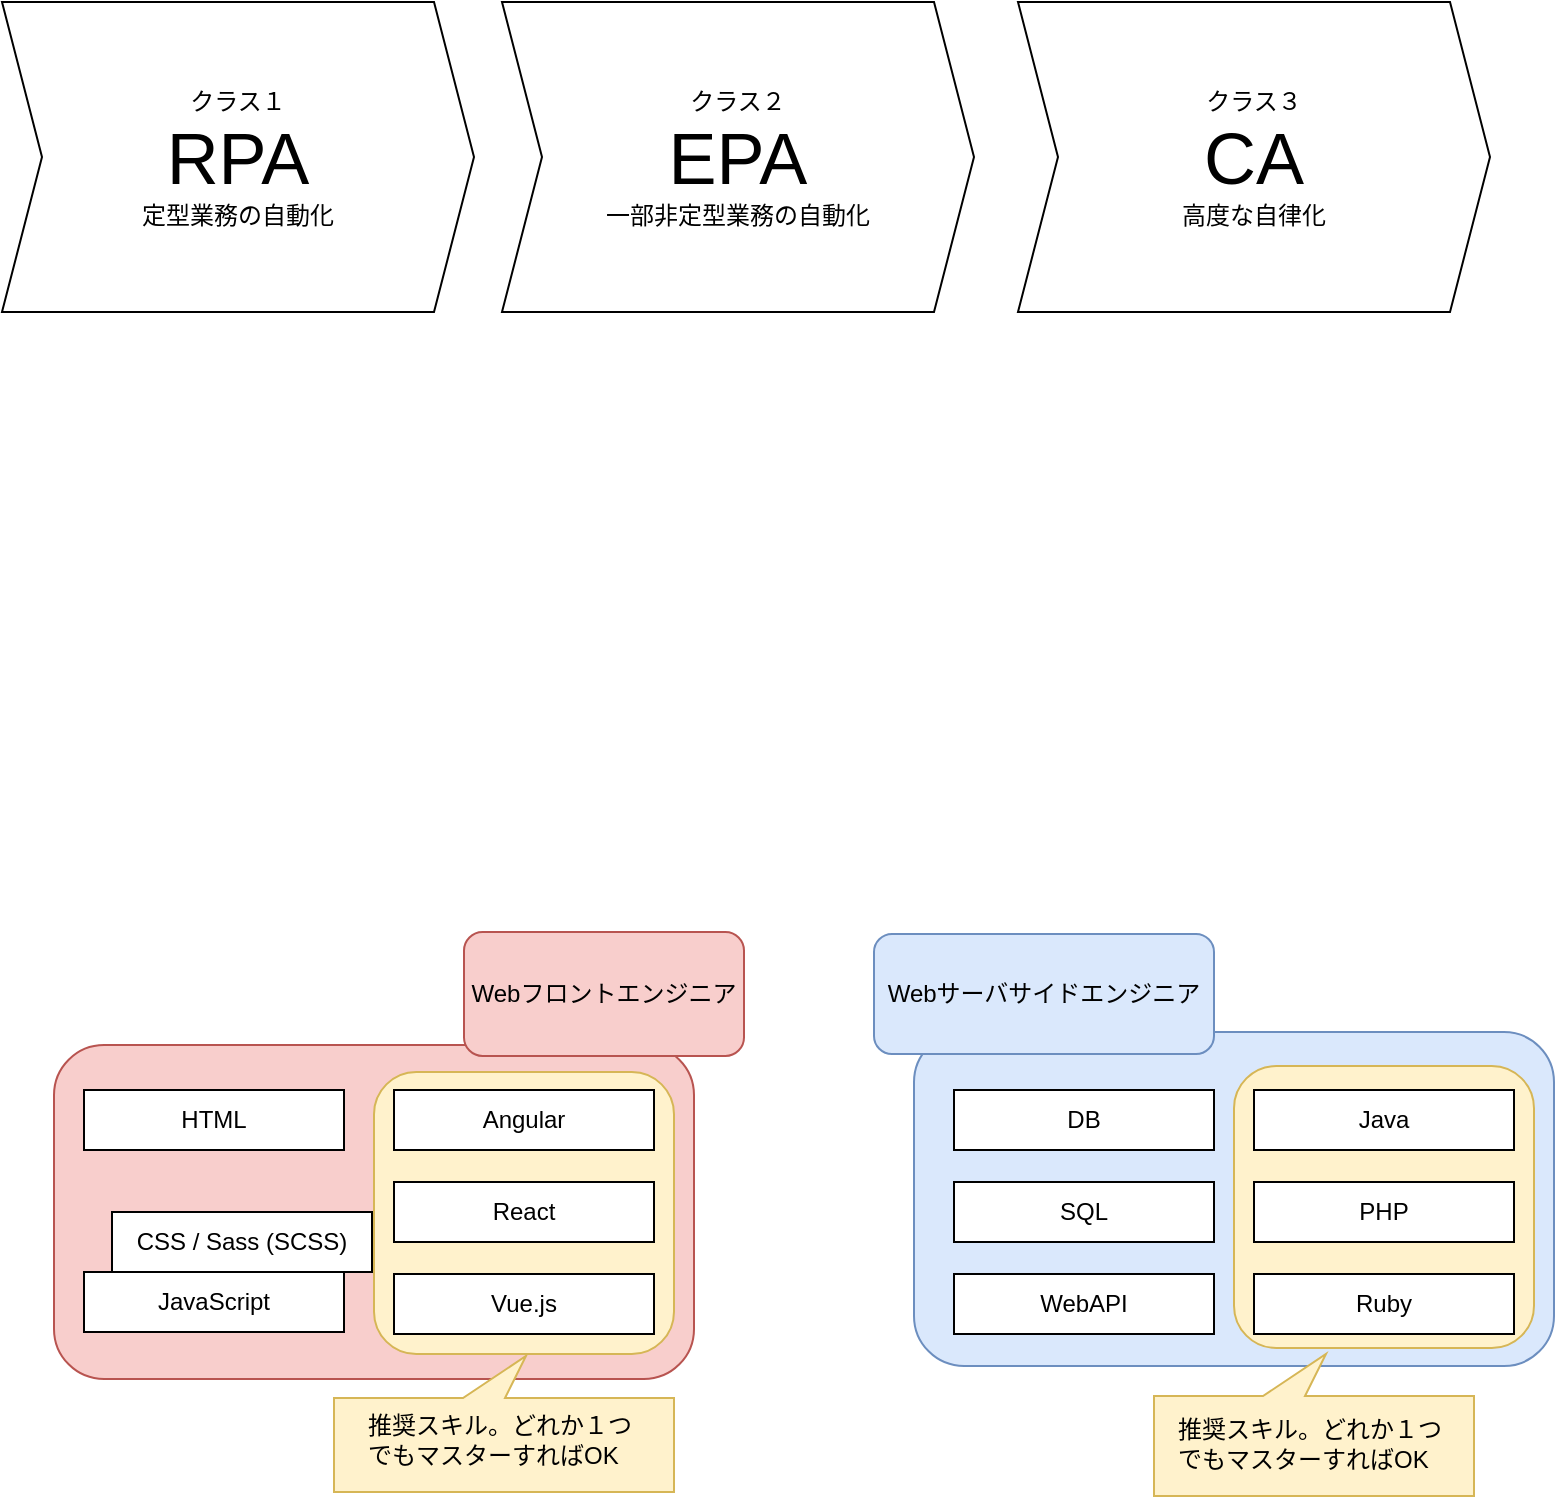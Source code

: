 <mxfile version="11.3.0" type="github" pages="1"><diagram id="ZhdRAIFWz7F65hQL_hnj" name="Page-1"><mxGraphModel dx="1024" dy="534" grid="1" gridSize="10" guides="1" tooltips="1" connect="1" arrows="1" fold="1" page="1" pageScale="1" pageWidth="827" pageHeight="1169" math="0" shadow="0"><root><mxCell id="0"/><mxCell id="1" parent="0"/><mxCell id="ET1Zk5FJsK1bt_0yzdZu-54" value="" style="rounded=1;whiteSpace=wrap;html=1;strokeColor=#6c8ebf;fillColor=#dae8fc;" parent="1" vertex="1"><mxGeometry x="490" y="540" width="320" height="167" as="geometry"/></mxCell><mxCell id="ET1Zk5FJsK1bt_0yzdZu-77" value="" style="rounded=1;whiteSpace=wrap;html=1;strokeColor=#d6b656;fillColor=#fff2cc;" parent="1" vertex="1"><mxGeometry x="650" y="557" width="150" height="141" as="geometry"/></mxCell><mxCell id="ET1Zk5FJsK1bt_0yzdZu-51" value="" style="rounded=1;whiteSpace=wrap;html=1;strokeColor=#b85450;fillColor=#f8cecc;" parent="1" vertex="1"><mxGeometry x="60" y="546.5" width="320" height="167" as="geometry"/></mxCell><mxCell id="ET1Zk5FJsK1bt_0yzdZu-76" value="" style="rounded=1;whiteSpace=wrap;html=1;strokeColor=#d6b656;fillColor=#fff2cc;" parent="1" vertex="1"><mxGeometry x="220" y="560" width="150" height="141" as="geometry"/></mxCell><mxCell id="ET1Zk5FJsK1bt_0yzdZu-9" value="Webフロントエンジニア" style="rounded=1;whiteSpace=wrap;html=1;fillColor=#f8cecc;strokeColor=#b85450;" parent="1" vertex="1"><mxGeometry x="265" y="490" width="140" height="62" as="geometry"/></mxCell><mxCell id="ET1Zk5FJsK1bt_0yzdZu-12" value="Webサーバサイドエンジニア" style="rounded=1;whiteSpace=wrap;html=1;fillColor=#dae8fc;strokeColor=#6c8ebf;" parent="1" vertex="1"><mxGeometry x="470" y="491" width="170" height="60" as="geometry"/></mxCell><mxCell id="ET1Zk5FJsK1bt_0yzdZu-14" value="HTML" style="rounded=0;whiteSpace=wrap;html=1;" parent="1" vertex="1"><mxGeometry x="75" y="569" width="130" height="30" as="geometry"/></mxCell><mxCell id="ET1Zk5FJsK1bt_0yzdZu-15" value="CSS / Sass (SCSS)" style="rounded=0;whiteSpace=wrap;html=1;" parent="1" vertex="1"><mxGeometry x="89" y="630" width="130" height="30" as="geometry"/></mxCell><mxCell id="ET1Zk5FJsK1bt_0yzdZu-17" value="JavaScript" style="rounded=0;whiteSpace=wrap;html=1;" parent="1" vertex="1"><mxGeometry x="75" y="660" width="130" height="30" as="geometry"/></mxCell><mxCell id="ET1Zk5FJsK1bt_0yzdZu-20" value="Angular" style="rounded=0;whiteSpace=wrap;html=1;" parent="1" vertex="1"><mxGeometry x="230" y="569" width="130" height="30" as="geometry"/></mxCell><mxCell id="ET1Zk5FJsK1bt_0yzdZu-21" value="React" style="rounded=0;whiteSpace=wrap;html=1;" parent="1" vertex="1"><mxGeometry x="230" y="615" width="130" height="30" as="geometry"/></mxCell><mxCell id="ET1Zk5FJsK1bt_0yzdZu-22" value="Vue.js" style="rounded=0;whiteSpace=wrap;html=1;" parent="1" vertex="1"><mxGeometry x="230" y="661" width="130" height="30" as="geometry"/></mxCell><mxCell id="ET1Zk5FJsK1bt_0yzdZu-23" value="DB" style="rounded=0;whiteSpace=wrap;html=1;" parent="1" vertex="1"><mxGeometry x="510" y="569" width="130" height="30" as="geometry"/></mxCell><mxCell id="ET1Zk5FJsK1bt_0yzdZu-27" value="SQL" style="rounded=0;whiteSpace=wrap;html=1;" parent="1" vertex="1"><mxGeometry x="510" y="615" width="130" height="30" as="geometry"/></mxCell><mxCell id="ET1Zk5FJsK1bt_0yzdZu-30" value="WebAPI" style="rounded=0;whiteSpace=wrap;html=1;" parent="1" vertex="1"><mxGeometry x="510" y="661" width="130" height="30" as="geometry"/></mxCell><mxCell id="ET1Zk5FJsK1bt_0yzdZu-41" value="Java" style="rounded=0;whiteSpace=wrap;html=1;" parent="1" vertex="1"><mxGeometry x="660" y="569" width="130" height="30" as="geometry"/></mxCell><mxCell id="ET1Zk5FJsK1bt_0yzdZu-45" style="edgeStyle=orthogonalEdgeStyle;rounded=0;orthogonalLoop=1;jettySize=auto;html=1;exitX=0.5;exitY=1;exitDx=0;exitDy=0;" parent="1" source="ET1Zk5FJsK1bt_0yzdZu-12" target="ET1Zk5FJsK1bt_0yzdZu-12" edge="1"><mxGeometry relative="1" as="geometry"/></mxCell><mxCell id="ET1Zk5FJsK1bt_0yzdZu-59" value="PHP" style="rounded=0;whiteSpace=wrap;html=1;" parent="1" vertex="1"><mxGeometry x="660" y="615" width="130" height="30" as="geometry"/></mxCell><mxCell id="ET1Zk5FJsK1bt_0yzdZu-60" value="Ruby" style="rounded=0;whiteSpace=wrap;html=1;" parent="1" vertex="1"><mxGeometry x="660" y="661" width="130" height="30" as="geometry"/></mxCell><mxCell id="ET1Zk5FJsK1bt_0yzdZu-64" value="" style="whiteSpace=wrap;html=1;shape=mxgraph.basic.rectCallout;dx=95;dy=21;boundedLbl=1;rotation=-180;fillColor=#fff2cc;strokeColor=#d6b656;" parent="1" vertex="1"><mxGeometry x="200" y="702" width="170" height="68" as="geometry"/></mxCell><mxCell id="ET1Zk5FJsK1bt_0yzdZu-65" value="推奨スキル。どれか１つでもマスターすればOK" style="text;html=1;strokeColor=none;fillColor=none;align=left;verticalAlign=middle;whiteSpace=wrap;rounded=0;" parent="1" vertex="1"><mxGeometry x="215" y="734" width="140" height="20" as="geometry"/></mxCell><mxCell id="ET1Zk5FJsK1bt_0yzdZu-74" value="" style="whiteSpace=wrap;html=1;shape=mxgraph.basic.rectCallout;dx=95;dy=21;boundedLbl=1;rotation=-180;fillColor=#fff2cc;strokeColor=#d6b656;" parent="1" vertex="1"><mxGeometry x="610" y="701" width="160" height="71" as="geometry"/></mxCell><mxCell id="ET1Zk5FJsK1bt_0yzdZu-75" value="推奨スキル。どれか１つでもマスターすればOK" style="text;html=1;strokeColor=none;fillColor=none;align=left;verticalAlign=middle;whiteSpace=wrap;rounded=0;" parent="1" vertex="1"><mxGeometry x="620" y="736" width="140" height="20" as="geometry"/></mxCell><mxCell id="OAgGvKLxpuZxDyK4U98w-1" value="クラス１&lt;br&gt;&lt;font style=&quot;font-size: 36px&quot;&gt;RPA&lt;/font&gt;&lt;br&gt;定型業務の自動化" style="shape=step;perimeter=stepPerimeter;whiteSpace=wrap;html=1;fixedSize=1;" vertex="1" parent="1"><mxGeometry x="34" y="25" width="236" height="155" as="geometry"/></mxCell><mxCell id="OAgGvKLxpuZxDyK4U98w-2" value="クラス２&lt;br&gt;&lt;font style=&quot;font-size: 36px&quot;&gt;EPA&lt;/font&gt;&lt;br&gt;一部非定型業務の自動化" style="shape=step;perimeter=stepPerimeter;whiteSpace=wrap;html=1;fixedSize=1;" vertex="1" parent="1"><mxGeometry x="284" y="25" width="236" height="155" as="geometry"/></mxCell><mxCell id="OAgGvKLxpuZxDyK4U98w-4" value="クラス３&lt;br&gt;&lt;font style=&quot;font-size: 36px&quot;&gt;CA&lt;/font&gt;&lt;br&gt;高度な自律化" style="shape=step;perimeter=stepPerimeter;whiteSpace=wrap;html=1;fixedSize=1;" vertex="1" parent="1"><mxGeometry x="542" y="25" width="236" height="155" as="geometry"/></mxCell></root></mxGraphModel></diagram></mxfile>